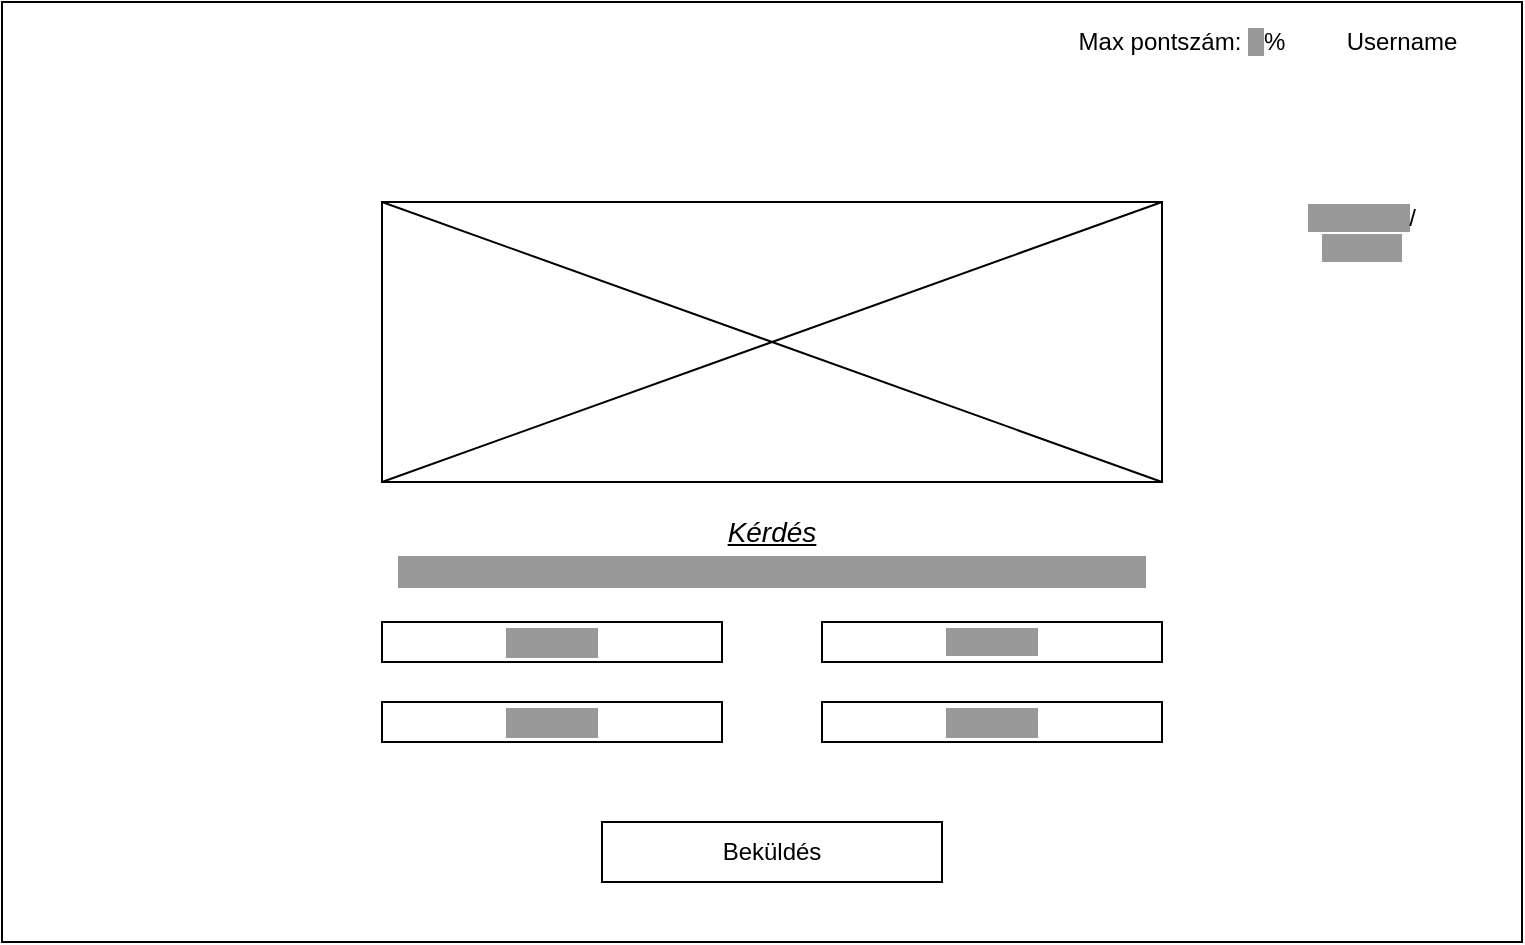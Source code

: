 <mxfile version="23.1.5" type="device">
  <diagram name="Page-1" id="E4MS3hRZulyTGoS9u9fE">
    <mxGraphModel dx="1036" dy="614" grid="1" gridSize="10" guides="1" tooltips="1" connect="1" arrows="1" fold="1" page="1" pageScale="1" pageWidth="850" pageHeight="1100" math="0" shadow="0">
      <root>
        <mxCell id="0" />
        <mxCell id="1" parent="0" />
        <mxCell id="1ZsHXfUt3pOsQtf5Unxh-1" value="" style="rounded=0;whiteSpace=wrap;html=1;" parent="1" vertex="1">
          <mxGeometry x="40" y="40" width="760" height="470" as="geometry" />
        </mxCell>
        <mxCell id="1ZsHXfUt3pOsQtf5Unxh-16" value="Username" style="text;html=1;align=center;verticalAlign=middle;whiteSpace=wrap;rounded=0;" parent="1" vertex="1">
          <mxGeometry x="690" y="45" width="100" height="30" as="geometry" />
        </mxCell>
        <mxCell id="1ZsHXfUt3pOsQtf5Unxh-17" value="Max pontszám: &lt;font style=&quot;background-color: rgb(153, 153, 153);&quot; color=&quot;#999999&quot;&gt;X&lt;/font&gt;%" style="text;html=1;align=center;verticalAlign=middle;whiteSpace=wrap;rounded=0;" parent="1" vertex="1">
          <mxGeometry x="570" y="45" width="120" height="30" as="geometry" />
        </mxCell>
        <mxCell id="1ZsHXfUt3pOsQtf5Unxh-18" value="" style="rounded=0;whiteSpace=wrap;html=1;" parent="1" vertex="1">
          <mxGeometry x="230" y="140" width="390" height="140" as="geometry" />
        </mxCell>
        <mxCell id="1ZsHXfUt3pOsQtf5Unxh-19" value="Kérdés" style="text;html=1;align=center;verticalAlign=middle;whiteSpace=wrap;rounded=0;fontSize=14;fontStyle=6" parent="1" vertex="1">
          <mxGeometry x="395" y="290" width="60" height="30" as="geometry" />
        </mxCell>
        <mxCell id="1ZsHXfUt3pOsQtf5Unxh-21" value="Válasz 1" style="rounded=0;whiteSpace=wrap;html=1;fontColor=#999999;labelBackgroundColor=#999999;" parent="1" vertex="1">
          <mxGeometry x="230" y="350" width="170" height="20" as="geometry" />
        </mxCell>
        <mxCell id="1ZsHXfUt3pOsQtf5Unxh-22" value="&lt;font style=&quot;background-color: rgb(153, 153, 153);&quot; color=&quot;#999999&quot;&gt;Válasz 2&lt;/font&gt;" style="rounded=0;whiteSpace=wrap;html=1;" parent="1" vertex="1">
          <mxGeometry x="450" y="350" width="170" height="20" as="geometry" />
        </mxCell>
        <mxCell id="1ZsHXfUt3pOsQtf5Unxh-23" value="Válasz 3" style="rounded=0;whiteSpace=wrap;html=1;fontColor=#999999;labelBackgroundColor=#999999;" parent="1" vertex="1">
          <mxGeometry x="230" y="390" width="170" height="20" as="geometry" />
        </mxCell>
        <mxCell id="1ZsHXfUt3pOsQtf5Unxh-24" value="Válasz 4" style="rounded=0;whiteSpace=wrap;html=1;fontColor=#999999;labelBackgroundColor=#999999;" parent="1" vertex="1">
          <mxGeometry x="450" y="390" width="170" height="20" as="geometry" />
        </mxCell>
        <mxCell id="1ZsHXfUt3pOsQtf5Unxh-25" value="Beküldés" style="rounded=0;whiteSpace=wrap;html=1;" parent="1" vertex="1">
          <mxGeometry x="340" y="450" width="170" height="30" as="geometry" />
        </mxCell>
        <mxCell id="l0GFcz-mcyuJmZatDrVw-1" value="&lt;span style=&quot;background-color: rgb(153, 153, 153);&quot;&gt;&lt;font color=&quot;#999999&quot;&gt;Teljesített&lt;/font&gt;&lt;/span&gt;/&lt;span style=&quot;background-color: rgb(153, 153, 153);&quot;&gt;&lt;font color=&quot;#999999&quot;&gt;Összes&lt;/font&gt;&lt;/span&gt;" style="text;html=1;align=center;verticalAlign=middle;whiteSpace=wrap;rounded=0;" parent="1" vertex="1">
          <mxGeometry x="690" y="140" width="60" height="30" as="geometry" />
        </mxCell>
        <mxCell id="KhqRguQSSnDIx61GPsZ4-1" value="&lt;div style=&quot;text-align: left;&quot;&gt;&lt;span style=&quot;background-color: rgb(153, 153, 153);&quot;&gt;&amp;nbsp; &amp;nbsp; &amp;nbsp; &amp;nbsp;&amp;nbsp;&lt;span style=&quot;white-space: pre;&quot;&gt;&#x9;&lt;/span&gt;&lt;span style=&quot;white-space: pre;&quot;&gt;&#x9;&lt;/span&gt;&lt;span style=&quot;white-space: pre;&quot;&gt;&#x9;&lt;/span&gt;&lt;span style=&quot;white-space: pre;&quot;&gt;&#x9;&lt;/span&gt;&lt;span style=&quot;white-space: pre;&quot;&gt;&#x9;&lt;/span&gt;&lt;span style=&quot;white-space: pre;&quot;&gt;&#x9;&lt;/span&gt;&lt;span style=&quot;white-space: pre;&quot;&gt;&#x9;&lt;/span&gt;&lt;span style=&quot;white-space: pre;&quot;&gt;&#x9;&lt;/span&gt;&lt;span style=&quot;white-space: pre;&quot;&gt;&#x9;&lt;/span&gt;&lt;span style=&quot;white-space: pre;&quot;&gt;&#x9;&lt;/span&gt;&lt;span style=&quot;white-space: pre;&quot;&gt;&#x9;&lt;/span&gt;&lt;/span&gt;&lt;span style=&quot;white-space: pre;&quot;&gt;&lt;span style=&quot;white-space: pre;&quot;&gt;&lt;/span&gt;&lt;/span&gt;&lt;/div&gt;" style="text;html=1;align=center;verticalAlign=middle;whiteSpace=wrap;rounded=0;fontSize=14;fontStyle=2" vertex="1" parent="1">
          <mxGeometry x="230" y="310" width="390" height="30" as="geometry" />
        </mxCell>
        <mxCell id="KhqRguQSSnDIx61GPsZ4-2" value="" style="endArrow=none;html=1;rounded=0;exitX=0;exitY=0;exitDx=0;exitDy=0;entryX=1;entryY=1;entryDx=0;entryDy=0;" edge="1" parent="1" source="1ZsHXfUt3pOsQtf5Unxh-18" target="1ZsHXfUt3pOsQtf5Unxh-18">
          <mxGeometry width="50" height="50" relative="1" as="geometry">
            <mxPoint x="400" y="340" as="sourcePoint" />
            <mxPoint x="450" y="290" as="targetPoint" />
          </mxGeometry>
        </mxCell>
        <mxCell id="KhqRguQSSnDIx61GPsZ4-3" value="" style="endArrow=none;html=1;rounded=0;exitX=0;exitY=1;exitDx=0;exitDy=0;entryX=1;entryY=0;entryDx=0;entryDy=0;" edge="1" parent="1" source="1ZsHXfUt3pOsQtf5Unxh-18" target="1ZsHXfUt3pOsQtf5Unxh-18">
          <mxGeometry width="50" height="50" relative="1" as="geometry">
            <mxPoint x="240" y="150" as="sourcePoint" />
            <mxPoint x="630" y="290" as="targetPoint" />
          </mxGeometry>
        </mxCell>
      </root>
    </mxGraphModel>
  </diagram>
</mxfile>
